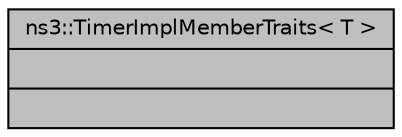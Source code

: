 digraph "ns3::TimerImplMemberTraits&lt; T &gt;"
{
  edge [fontname="Helvetica",fontsize="10",labelfontname="Helvetica",labelfontsize="10"];
  node [fontname="Helvetica",fontsize="10",shape=record];
  Node1 [label="{ns3::TimerImplMemberTraits\< T \>\n||}",height=0.2,width=0.4,color="black", fillcolor="grey75", style="filled", fontcolor="black"];
}

